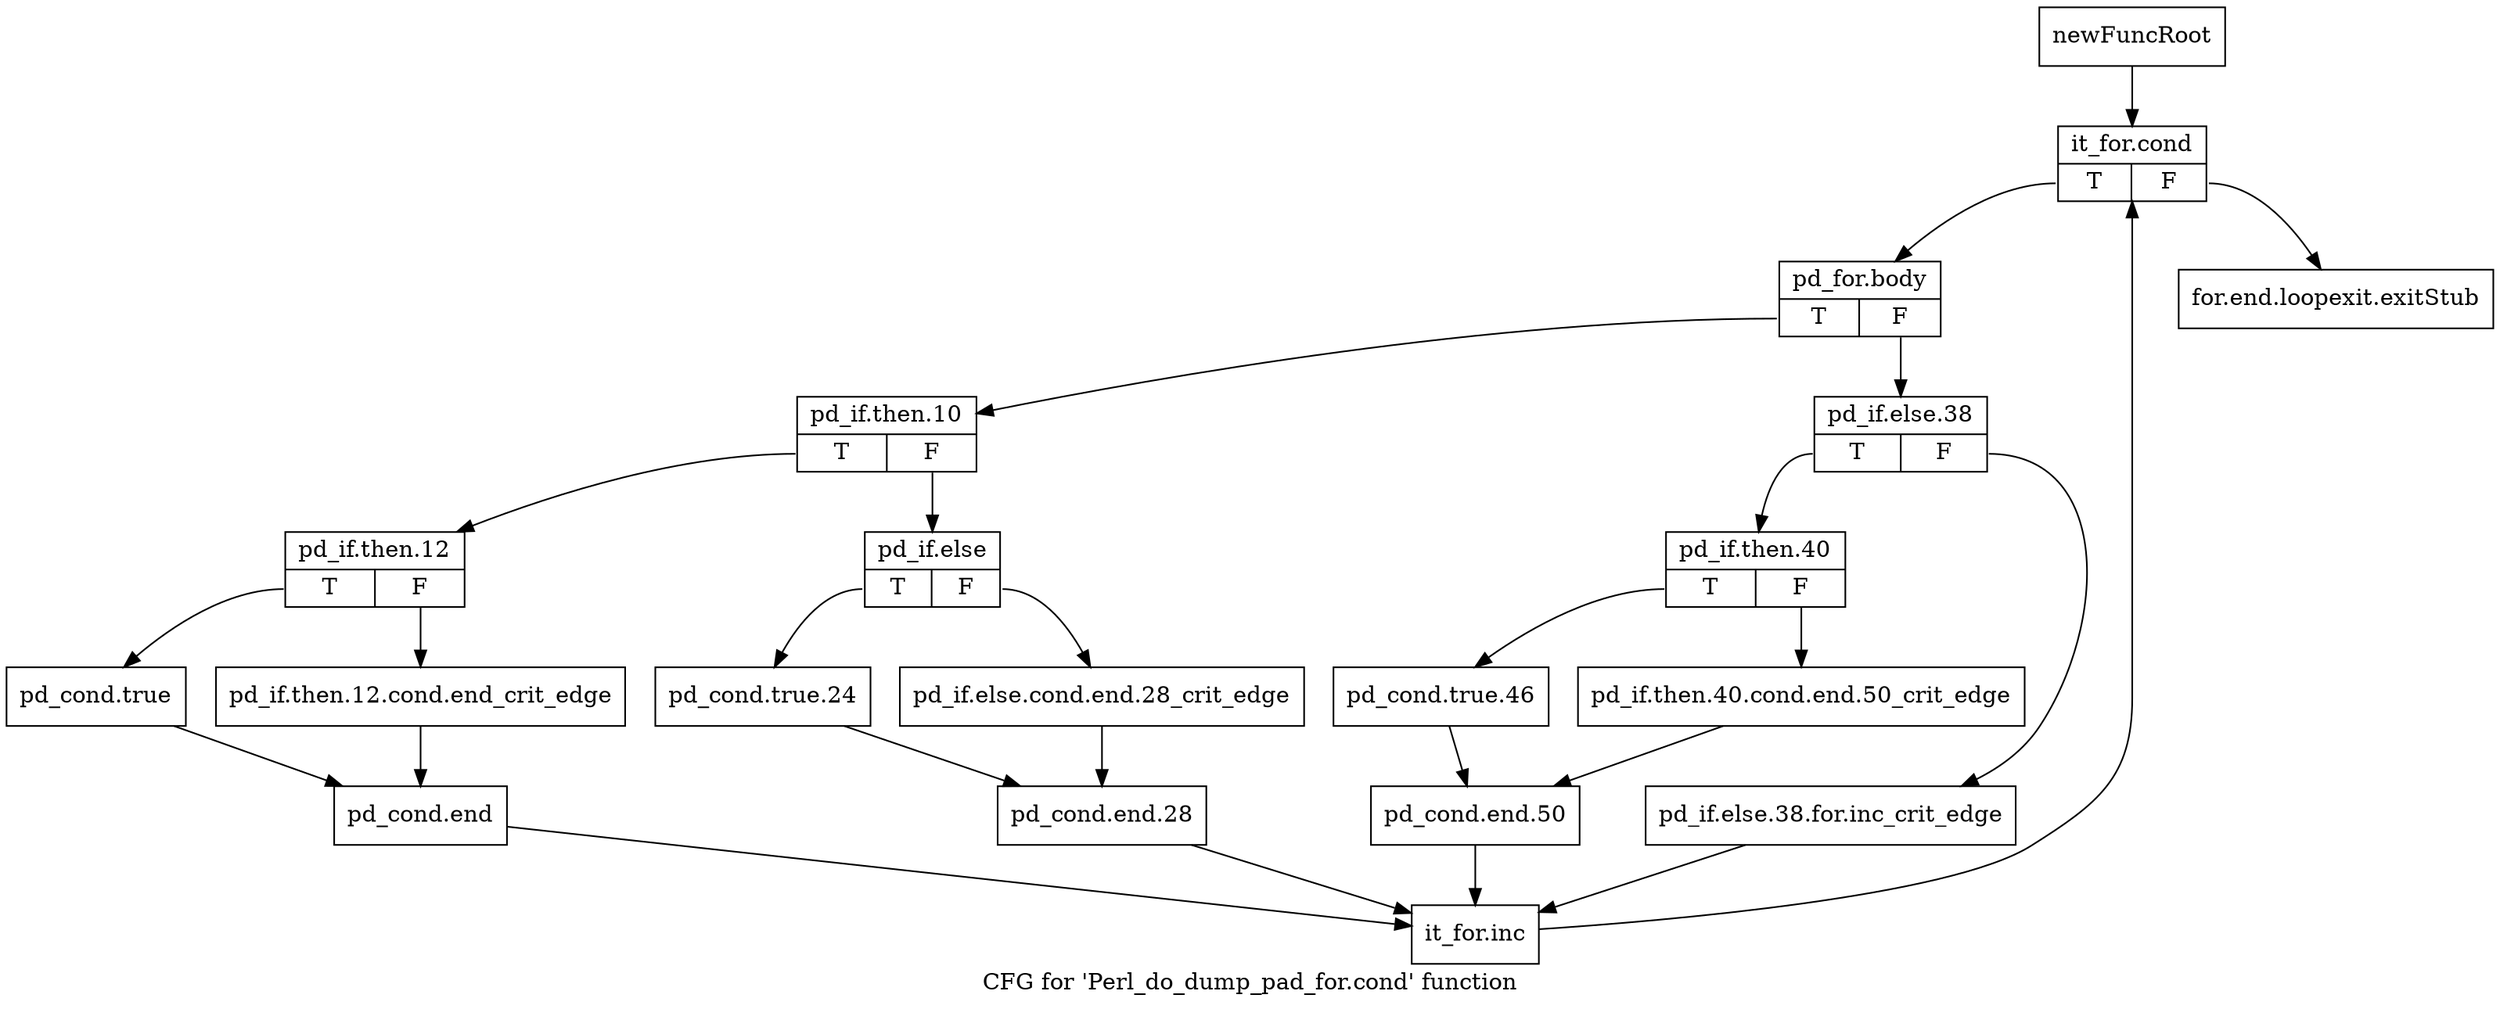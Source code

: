 digraph "CFG for 'Perl_do_dump_pad_for.cond' function" {
	label="CFG for 'Perl_do_dump_pad_for.cond' function";

	Node0x4d04060 [shape=record,label="{newFuncRoot}"];
	Node0x4d04060 -> Node0x4d049b0;
	Node0x4d040b0 [shape=record,label="{for.end.loopexit.exitStub}"];
	Node0x4d049b0 [shape=record,label="{it_for.cond|{<s0>T|<s1>F}}"];
	Node0x4d049b0:s0 -> Node0x4d04a00;
	Node0x4d049b0:s1 -> Node0x4d040b0;
	Node0x4d04a00 [shape=record,label="{pd_for.body|{<s0>T|<s1>F}}"];
	Node0x4d04a00:s0 -> Node0x4d04c30;
	Node0x4d04a00:s1 -> Node0x4d04a50;
	Node0x4d04a50 [shape=record,label="{pd_if.else.38|{<s0>T|<s1>F}}"];
	Node0x4d04a50:s0 -> Node0x4d04af0;
	Node0x4d04a50:s1 -> Node0x4d04aa0;
	Node0x4d04aa0 [shape=record,label="{pd_if.else.38.for.inc_crit_edge}"];
	Node0x4d04aa0 -> Node0x4d04f00;
	Node0x4d04af0 [shape=record,label="{pd_if.then.40|{<s0>T|<s1>F}}"];
	Node0x4d04af0:s0 -> Node0x4d04b90;
	Node0x4d04af0:s1 -> Node0x4d04b40;
	Node0x4d04b40 [shape=record,label="{pd_if.then.40.cond.end.50_crit_edge}"];
	Node0x4d04b40 -> Node0x4d04be0;
	Node0x4d04b90 [shape=record,label="{pd_cond.true.46}"];
	Node0x4d04b90 -> Node0x4d04be0;
	Node0x4d04be0 [shape=record,label="{pd_cond.end.50}"];
	Node0x4d04be0 -> Node0x4d04f00;
	Node0x4d04c30 [shape=record,label="{pd_if.then.10|{<s0>T|<s1>F}}"];
	Node0x4d04c30:s0 -> Node0x4d04dc0;
	Node0x4d04c30:s1 -> Node0x4d04c80;
	Node0x4d04c80 [shape=record,label="{pd_if.else|{<s0>T|<s1>F}}"];
	Node0x4d04c80:s0 -> Node0x4d04d20;
	Node0x4d04c80:s1 -> Node0x4d04cd0;
	Node0x4d04cd0 [shape=record,label="{pd_if.else.cond.end.28_crit_edge}"];
	Node0x4d04cd0 -> Node0x4d04d70;
	Node0x4d04d20 [shape=record,label="{pd_cond.true.24}"];
	Node0x4d04d20 -> Node0x4d04d70;
	Node0x4d04d70 [shape=record,label="{pd_cond.end.28}"];
	Node0x4d04d70 -> Node0x4d04f00;
	Node0x4d04dc0 [shape=record,label="{pd_if.then.12|{<s0>T|<s1>F}}"];
	Node0x4d04dc0:s0 -> Node0x4d04e60;
	Node0x4d04dc0:s1 -> Node0x4d04e10;
	Node0x4d04e10 [shape=record,label="{pd_if.then.12.cond.end_crit_edge}"];
	Node0x4d04e10 -> Node0x4d04eb0;
	Node0x4d04e60 [shape=record,label="{pd_cond.true}"];
	Node0x4d04e60 -> Node0x4d04eb0;
	Node0x4d04eb0 [shape=record,label="{pd_cond.end}"];
	Node0x4d04eb0 -> Node0x4d04f00;
	Node0x4d04f00 [shape=record,label="{it_for.inc}"];
	Node0x4d04f00 -> Node0x4d049b0;
}
